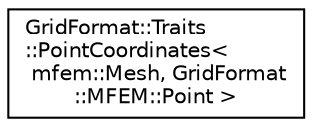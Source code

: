digraph "Graphical Class Hierarchy"
{
 // LATEX_PDF_SIZE
  edge [fontname="Helvetica",fontsize="10",labelfontname="Helvetica",labelfontsize="10"];
  node [fontname="Helvetica",fontsize="10",shape=record];
  rankdir="LR";
  Node0 [label="GridFormat::Traits\l::PointCoordinates\<\l mfem::Mesh, GridFormat\l::MFEM::Point \>",height=0.2,width=0.4,color="black", fillcolor="white", style="filled",URL="$structGridFormat_1_1Traits_1_1PointCoordinates_3_01mfem_1_1Mesh_00_01GridFormat_1_1MFEM_1_1Point_01_4.html",tooltip=" "];
}
